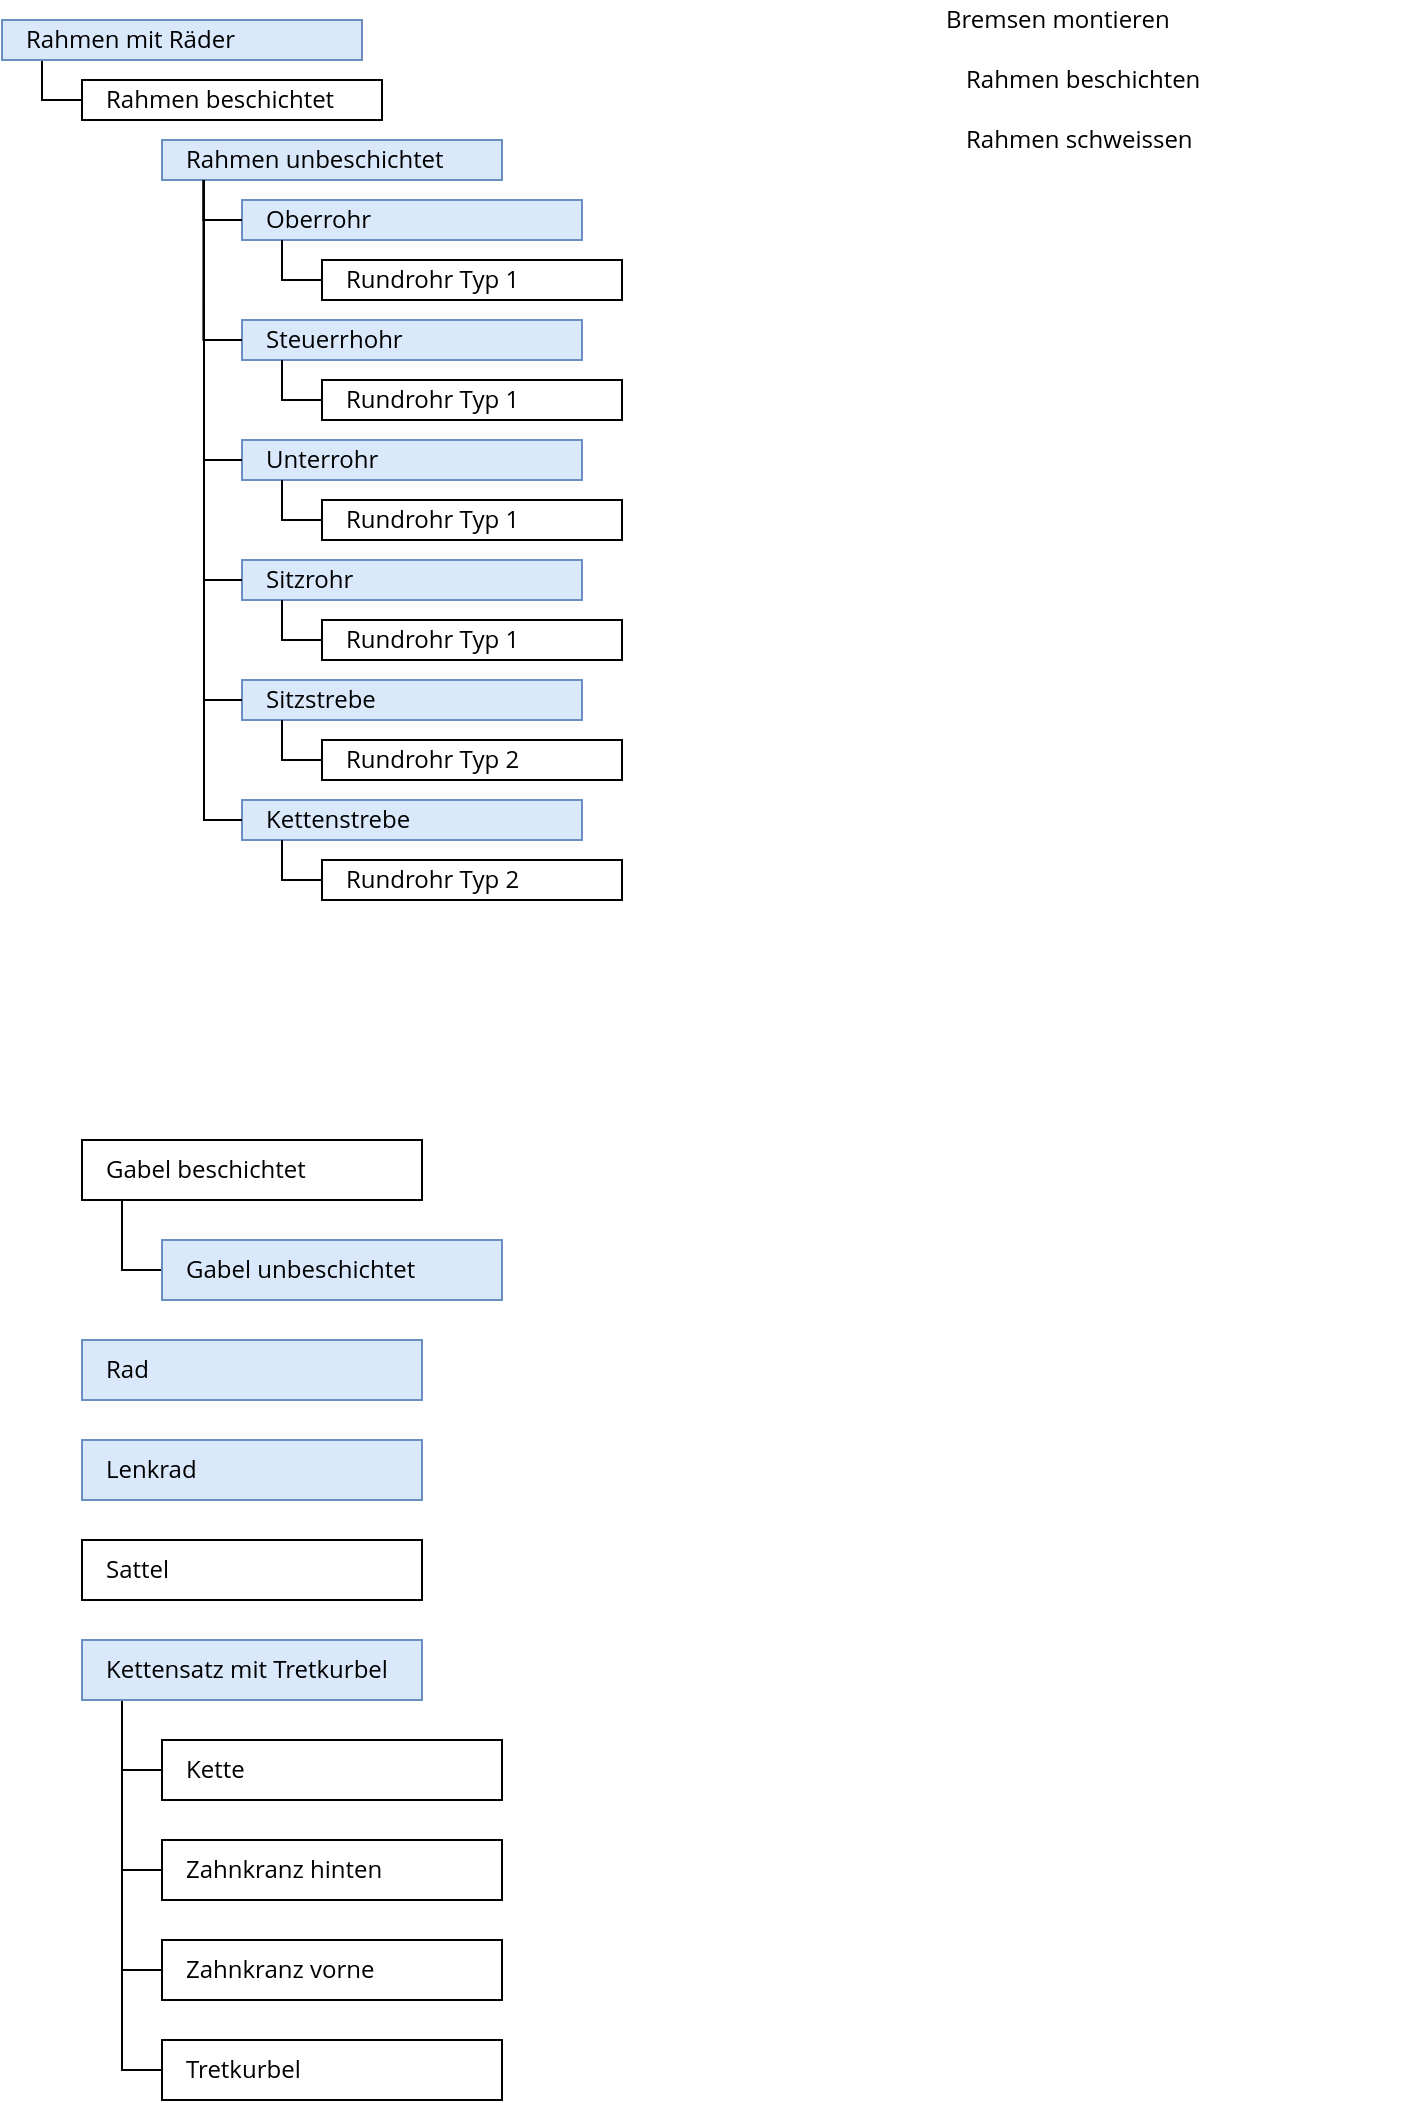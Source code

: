 <mxfile version="13.7.3" type="device"><diagram id="KVhlb9tscZICcqevTXnx" name="Seite-1"><mxGraphModel dx="760" dy="396" grid="0" gridSize="10" guides="1" tooltips="1" connect="1" arrows="1" fold="1" page="1" pageScale="1" pageWidth="827" pageHeight="1169" math="0" shadow="0"><root><mxCell id="0"/><mxCell id="1" parent="0"/><mxCell id="fXGUU0Yyf9Z70iMtAzyA-18" value="" style="edgeStyle=orthogonalEdgeStyle;rounded=0;orthogonalLoop=1;jettySize=auto;html=1;endArrow=none;endFill=0;entryX=0;entryY=0.5;entryDx=0;entryDy=0;" parent="1" source="fXGUU0Yyf9Z70iMtAzyA-2" target="fXGUU0Yyf9Z70iMtAzyA-13" edge="1"><mxGeometry relative="1" as="geometry"><Array as="points"><mxPoint x="120" y="120"/></Array></mxGeometry></mxCell><mxCell id="fXGUU0Yyf9Z70iMtAzyA-2" value="&lt;font face=&quot;Open Sans&quot;&gt;Rahmen mit Räder&lt;/font&gt;" style="rounded=0;whiteSpace=wrap;html=1;fillColor=#dae8fc;strokeColor=#6c8ebf;align=left;spacingLeft=10;" parent="1" vertex="1"><mxGeometry x="100" y="80" width="180" height="20" as="geometry"/></mxCell><mxCell id="fXGUU0Yyf9Z70iMtAzyA-13" value="&lt;font face=&quot;Open Sans&quot;&gt;Rahmen beschichtet&lt;/font&gt;" style="rounded=0;whiteSpace=wrap;html=1;spacingLeft=10;align=left;" parent="1" vertex="1"><mxGeometry x="140" y="110" width="150" height="20" as="geometry"/></mxCell><mxCell id="fXGUU0Yyf9Z70iMtAzyA-22" value="&lt;font face=&quot;Open Sans&quot;&gt;Rahmen unbeschichtet&lt;/font&gt;" style="rounded=0;whiteSpace=wrap;html=1;align=left;spacingLeft=10;fillColor=#dae8fc;strokeColor=#6c8ebf;" parent="1" vertex="1"><mxGeometry x="180" y="140" width="170" height="20" as="geometry"/></mxCell><mxCell id="vApLhVhAzLAlwwpgrVdj-2" value="&lt;font face=&quot;Open Sans&quot;&gt;Rahmen beschichten&lt;/font&gt;" style="rounded=0;whiteSpace=wrap;html=1;spacingLeft=10;align=left;strokeColor=none;" parent="1" vertex="1"><mxGeometry x="570" y="100" width="240" height="20" as="geometry"/></mxCell><mxCell id="vApLhVhAzLAlwwpgrVdj-4" value="&lt;font face=&quot;Open Sans&quot;&gt;Rahmen schweissen&lt;/font&gt;" style="rounded=0;whiteSpace=wrap;html=1;spacingLeft=10;align=left;strokeColor=none;" parent="1" vertex="1"><mxGeometry x="570" y="130" width="240" height="20" as="geometry"/></mxCell><mxCell id="vApLhVhAzLAlwwpgrVdj-5" value="&lt;font face=&quot;Open Sans&quot;&gt;Rad&lt;/font&gt;" style="rounded=0;whiteSpace=wrap;html=1;spacingLeft=10;align=left;fillColor=#dae8fc;strokeColor=#6c8ebf;" parent="1" vertex="1"><mxGeometry x="140" y="740" width="170" height="30" as="geometry"/></mxCell><mxCell id="vApLhVhAzLAlwwpgrVdj-6" value="&lt;font face=&quot;Open Sans&quot;&gt;Bremsen montieren&lt;/font&gt;" style="rounded=0;whiteSpace=wrap;html=1;spacingLeft=10;align=left;strokeColor=none;" parent="1" vertex="1"><mxGeometry x="560" y="70" width="240" height="20" as="geometry"/></mxCell><mxCell id="vApLhVhAzLAlwwpgrVdj-10" value="&lt;font face=&quot;Open Sans&quot;&gt;Sattel&lt;/font&gt;" style="rounded=0;whiteSpace=wrap;html=1;spacingLeft=10;align=left;" parent="1" vertex="1"><mxGeometry x="140" y="840" width="170" height="30" as="geometry"/></mxCell><mxCell id="vApLhVhAzLAlwwpgrVdj-17" value="" style="edgeStyle=orthogonalEdgeStyle;rounded=0;orthogonalLoop=1;jettySize=auto;html=1;endArrow=none;endFill=0;entryX=0;entryY=0.5;entryDx=0;entryDy=0;" parent="1" source="vApLhVhAzLAlwwpgrVdj-11" target="vApLhVhAzLAlwwpgrVdj-16" edge="1"><mxGeometry relative="1" as="geometry"><Array as="points"><mxPoint x="160" y="705"/></Array></mxGeometry></mxCell><mxCell id="vApLhVhAzLAlwwpgrVdj-11" value="&lt;font face=&quot;Open Sans&quot;&gt;Gabel beschichtet&lt;/font&gt;" style="rounded=0;whiteSpace=wrap;html=1;spacingLeft=10;align=left;" parent="1" vertex="1"><mxGeometry x="140" y="640" width="170" height="30" as="geometry"/></mxCell><mxCell id="vApLhVhAzLAlwwpgrVdj-26" value="" style="edgeStyle=orthogonalEdgeStyle;rounded=0;orthogonalLoop=1;jettySize=auto;html=1;endArrow=none;endFill=0;entryX=0;entryY=0.5;entryDx=0;entryDy=0;" parent="1" source="vApLhVhAzLAlwwpgrVdj-12" target="vApLhVhAzLAlwwpgrVdj-22" edge="1"><mxGeometry relative="1" as="geometry"><Array as="points"><mxPoint x="160" y="955"/></Array></mxGeometry></mxCell><mxCell id="vApLhVhAzLAlwwpgrVdj-28" value="" style="edgeStyle=orthogonalEdgeStyle;rounded=0;orthogonalLoop=1;jettySize=auto;html=1;endArrow=none;endFill=0;entryX=0;entryY=0.5;entryDx=0;entryDy=0;" parent="1" source="vApLhVhAzLAlwwpgrVdj-12" target="vApLhVhAzLAlwwpgrVdj-23" edge="1"><mxGeometry relative="1" as="geometry"><Array as="points"><mxPoint x="160" y="1005"/></Array></mxGeometry></mxCell><mxCell id="vApLhVhAzLAlwwpgrVdj-29" value="" style="edgeStyle=orthogonalEdgeStyle;rounded=0;orthogonalLoop=1;jettySize=auto;html=1;endArrow=none;endFill=0;entryX=0;entryY=0.5;entryDx=0;entryDy=0;" parent="1" source="vApLhVhAzLAlwwpgrVdj-12" target="vApLhVhAzLAlwwpgrVdj-25" edge="1"><mxGeometry relative="1" as="geometry"><Array as="points"><mxPoint x="160" y="1105"/></Array></mxGeometry></mxCell><mxCell id="vApLhVhAzLAlwwpgrVdj-12" value="&lt;font face=&quot;Open Sans&quot;&gt;Kettensatz mit Tretkurbel&lt;/font&gt;" style="rounded=0;whiteSpace=wrap;html=1;spacingLeft=10;align=left;fillColor=#dae8fc;strokeColor=#6c8ebf;" parent="1" vertex="1"><mxGeometry x="140" y="890" width="170" height="30" as="geometry"/></mxCell><mxCell id="vApLhVhAzLAlwwpgrVdj-13" value="&lt;font face=&quot;Open Sans&quot;&gt;Lenkrad&lt;/font&gt;" style="rounded=0;whiteSpace=wrap;html=1;spacingLeft=10;align=left;fillColor=#dae8fc;strokeColor=#6c8ebf;" parent="1" vertex="1"><mxGeometry x="140" y="790" width="170" height="30" as="geometry"/></mxCell><mxCell id="vApLhVhAzLAlwwpgrVdj-16" value="&lt;font face=&quot;Open Sans&quot;&gt;Gabel unbeschichtet&lt;/font&gt;" style="rounded=0;whiteSpace=wrap;html=1;spacingLeft=10;align=left;fillColor=#dae8fc;strokeColor=#6c8ebf;" parent="1" vertex="1"><mxGeometry x="180" y="690" width="170" height="30" as="geometry"/></mxCell><mxCell id="vApLhVhAzLAlwwpgrVdj-30" style="edgeStyle=orthogonalEdgeStyle;rounded=0;orthogonalLoop=1;jettySize=auto;html=1;entryX=0;entryY=0.5;entryDx=0;entryDy=0;endArrow=none;endFill=0;" parent="1" source="vApLhVhAzLAlwwpgrVdj-22" target="vApLhVhAzLAlwwpgrVdj-24" edge="1"><mxGeometry relative="1" as="geometry"><Array as="points"><mxPoint x="160" y="955"/><mxPoint x="160" y="1055"/></Array></mxGeometry></mxCell><mxCell id="vApLhVhAzLAlwwpgrVdj-22" value="&lt;font face=&quot;Open Sans&quot;&gt;Kette&lt;/font&gt;" style="rounded=0;whiteSpace=wrap;html=1;spacingLeft=10;align=left;" parent="1" vertex="1"><mxGeometry x="180" y="940" width="170" height="30" as="geometry"/></mxCell><mxCell id="vApLhVhAzLAlwwpgrVdj-23" value="&lt;font face=&quot;Open Sans&quot;&gt;Zahnkranz hinten&lt;/font&gt;" style="rounded=0;whiteSpace=wrap;html=1;spacingLeft=10;align=left;" parent="1" vertex="1"><mxGeometry x="180" y="990" width="170" height="30" as="geometry"/></mxCell><mxCell id="vApLhVhAzLAlwwpgrVdj-24" value="&lt;font face=&quot;Open Sans&quot;&gt;Zahnkranz vorne&lt;/font&gt;" style="rounded=0;whiteSpace=wrap;html=1;spacingLeft=10;align=left;" parent="1" vertex="1"><mxGeometry x="180" y="1040" width="170" height="30" as="geometry"/></mxCell><mxCell id="vApLhVhAzLAlwwpgrVdj-25" value="&lt;font face=&quot;Open Sans&quot;&gt;Tretkurbel&lt;/font&gt;" style="rounded=0;whiteSpace=wrap;html=1;spacingLeft=10;align=left;" parent="1" vertex="1"><mxGeometry x="180" y="1090" width="170" height="30" as="geometry"/></mxCell><mxCell id="3BxxU9GrlRg7SPZLYVwm-1" value="&lt;font face=&quot;Open Sans&quot;&gt;Rundrohr Typ 1&lt;/font&gt;" style="rounded=0;whiteSpace=wrap;html=1;spacingLeft=10;align=left;" parent="1" vertex="1"><mxGeometry x="260" y="200" width="150" height="20" as="geometry"/></mxCell><mxCell id="3BxxU9GrlRg7SPZLYVwm-3" value="&lt;font face=&quot;Open Sans&quot;&gt;Oberrohr&lt;/font&gt;" style="rounded=0;whiteSpace=wrap;html=1;align=left;spacingLeft=10;fillColor=#dae8fc;strokeColor=#6c8ebf;" parent="1" vertex="1"><mxGeometry x="220" y="170" width="170" height="20" as="geometry"/></mxCell><mxCell id="3BxxU9GrlRg7SPZLYVwm-4" value="&lt;font face=&quot;Open Sans&quot;&gt;Steuerrhohr&lt;br&gt;&lt;/font&gt;" style="rounded=0;whiteSpace=wrap;html=1;align=left;spacingLeft=10;fillColor=#dae8fc;strokeColor=#6c8ebf;" parent="1" vertex="1"><mxGeometry x="220" y="230" width="170" height="20" as="geometry"/></mxCell><mxCell id="3BxxU9GrlRg7SPZLYVwm-5" value="&lt;font face=&quot;Open Sans&quot;&gt;Unterrohr&lt;br&gt;&lt;/font&gt;" style="rounded=0;whiteSpace=wrap;html=1;align=left;spacingLeft=10;fillColor=#dae8fc;strokeColor=#6c8ebf;" parent="1" vertex="1"><mxGeometry x="220" y="290" width="170" height="20" as="geometry"/></mxCell><mxCell id="3BxxU9GrlRg7SPZLYVwm-6" value="&lt;font face=&quot;Open Sans&quot;&gt;Sitzrohr&lt;br&gt;&lt;/font&gt;" style="rounded=0;whiteSpace=wrap;html=1;align=left;spacingLeft=10;fillColor=#dae8fc;strokeColor=#6c8ebf;" parent="1" vertex="1"><mxGeometry x="220" y="350" width="170" height="20" as="geometry"/></mxCell><mxCell id="3BxxU9GrlRg7SPZLYVwm-7" value="&lt;font face=&quot;Open Sans&quot;&gt;Sitzstrebe&lt;br&gt;&lt;/font&gt;" style="rounded=0;whiteSpace=wrap;html=1;align=left;spacingLeft=10;fillColor=#dae8fc;strokeColor=#6c8ebf;" parent="1" vertex="1"><mxGeometry x="220" y="410" width="170" height="20" as="geometry"/></mxCell><mxCell id="3BxxU9GrlRg7SPZLYVwm-8" value="&lt;font face=&quot;Open Sans&quot;&gt;Kettenstrebe&lt;br&gt;&lt;/font&gt;" style="rounded=0;whiteSpace=wrap;html=1;align=left;spacingLeft=10;fillColor=#dae8fc;strokeColor=#6c8ebf;" parent="1" vertex="1"><mxGeometry x="220" y="470" width="170" height="20" as="geometry"/></mxCell><mxCell id="3BxxU9GrlRg7SPZLYVwm-9" value="&lt;font face=&quot;Open Sans&quot;&gt;Rundrohr Typ 1&lt;/font&gt;" style="rounded=0;whiteSpace=wrap;html=1;spacingLeft=10;align=left;" parent="1" vertex="1"><mxGeometry x="260" y="260" width="150" height="20" as="geometry"/></mxCell><mxCell id="3BxxU9GrlRg7SPZLYVwm-10" value="&lt;font face=&quot;Open Sans&quot;&gt;Rundrohr Typ 1&lt;/font&gt;" style="rounded=0;whiteSpace=wrap;html=1;spacingLeft=10;align=left;" parent="1" vertex="1"><mxGeometry x="260" y="320" width="150" height="20" as="geometry"/></mxCell><mxCell id="3BxxU9GrlRg7SPZLYVwm-11" value="&lt;font face=&quot;Open Sans&quot;&gt;Rundrohr Typ 1&lt;/font&gt;" style="rounded=0;whiteSpace=wrap;html=1;spacingLeft=10;align=left;" parent="1" vertex="1"><mxGeometry x="260" y="380" width="150" height="20" as="geometry"/></mxCell><mxCell id="3BxxU9GrlRg7SPZLYVwm-12" value="&lt;font face=&quot;Open Sans&quot;&gt;Rundrohr Typ 2&lt;/font&gt;" style="rounded=0;whiteSpace=wrap;html=1;spacingLeft=10;align=left;" parent="1" vertex="1"><mxGeometry x="260" y="440" width="150" height="20" as="geometry"/></mxCell><mxCell id="3BxxU9GrlRg7SPZLYVwm-13" value="&lt;font face=&quot;Open Sans&quot;&gt;Rundrohr Typ 2&lt;/font&gt;" style="rounded=0;whiteSpace=wrap;html=1;spacingLeft=10;align=left;" parent="1" vertex="1"><mxGeometry x="260" y="500" width="150" height="20" as="geometry"/></mxCell><mxCell id="Ts_dsMdi-mZaEP02pMgj-1" value="" style="edgeStyle=orthogonalEdgeStyle;rounded=0;orthogonalLoop=1;jettySize=auto;html=1;endArrow=none;endFill=0;entryX=0;entryY=0.5;entryDx=0;entryDy=0;exitX=0.122;exitY=1.017;exitDx=0;exitDy=0;exitPerimeter=0;" edge="1" parent="1" source="fXGUU0Yyf9Z70iMtAzyA-22" target="3BxxU9GrlRg7SPZLYVwm-3"><mxGeometry relative="1" as="geometry"><Array as="points"><mxPoint x="201" y="180"/></Array><mxPoint x="194" y="164" as="sourcePoint"/><mxPoint x="190" y="160" as="targetPoint"/></mxGeometry></mxCell><mxCell id="Ts_dsMdi-mZaEP02pMgj-2" value="" style="edgeStyle=orthogonalEdgeStyle;rounded=0;orthogonalLoop=1;jettySize=auto;html=1;endArrow=none;endFill=0;entryX=0;entryY=0.5;entryDx=0;entryDy=0;" edge="1" parent="1" source="3BxxU9GrlRg7SPZLYVwm-3" target="3BxxU9GrlRg7SPZLYVwm-1"><mxGeometry relative="1" as="geometry"><Array as="points"><mxPoint x="240" y="210"/></Array><mxPoint x="230" y="190" as="sourcePoint"/><mxPoint x="230" y="190" as="targetPoint"/></mxGeometry></mxCell><mxCell id="Ts_dsMdi-mZaEP02pMgj-3" value="" style="edgeStyle=orthogonalEdgeStyle;rounded=0;orthogonalLoop=1;jettySize=auto;html=1;endArrow=none;endFill=0;entryX=0;entryY=0.5;entryDx=0;entryDy=0;" edge="1" parent="1"><mxGeometry relative="1" as="geometry"><Array as="points"><mxPoint x="240" y="270"/></Array><mxPoint x="240" y="250" as="sourcePoint"/><mxPoint x="260" y="270" as="targetPoint"/></mxGeometry></mxCell><mxCell id="Ts_dsMdi-mZaEP02pMgj-4" value="" style="edgeStyle=orthogonalEdgeStyle;rounded=0;orthogonalLoop=1;jettySize=auto;html=1;endArrow=none;endFill=0;entryX=0;entryY=0.5;entryDx=0;entryDy=0;" edge="1" parent="1"><mxGeometry relative="1" as="geometry"><Array as="points"><mxPoint x="240" y="330"/></Array><mxPoint x="240" y="310" as="sourcePoint"/><mxPoint x="260" y="330" as="targetPoint"/></mxGeometry></mxCell><mxCell id="Ts_dsMdi-mZaEP02pMgj-5" value="" style="edgeStyle=orthogonalEdgeStyle;rounded=0;orthogonalLoop=1;jettySize=auto;html=1;endArrow=none;endFill=0;entryX=0;entryY=0.5;entryDx=0;entryDy=0;" edge="1" parent="1"><mxGeometry relative="1" as="geometry"><Array as="points"><mxPoint x="240" y="390"/></Array><mxPoint x="240" y="370" as="sourcePoint"/><mxPoint x="260" y="390" as="targetPoint"/></mxGeometry></mxCell><mxCell id="Ts_dsMdi-mZaEP02pMgj-6" value="" style="edgeStyle=orthogonalEdgeStyle;rounded=0;orthogonalLoop=1;jettySize=auto;html=1;endArrow=none;endFill=0;entryX=0;entryY=0.5;entryDx=0;entryDy=0;" edge="1" parent="1"><mxGeometry relative="1" as="geometry"><Array as="points"><mxPoint x="240" y="450"/></Array><mxPoint x="240" y="430" as="sourcePoint"/><mxPoint x="260" y="450" as="targetPoint"/></mxGeometry></mxCell><mxCell id="Ts_dsMdi-mZaEP02pMgj-8" value="" style="edgeStyle=orthogonalEdgeStyle;rounded=0;orthogonalLoop=1;jettySize=auto;html=1;endArrow=none;endFill=0;entryX=0;entryY=0.5;entryDx=0;entryDy=0;" edge="1" parent="1"><mxGeometry relative="1" as="geometry"><Array as="points"><mxPoint x="240" y="510"/></Array><mxPoint x="240" y="490" as="sourcePoint"/><mxPoint x="260" y="510" as="targetPoint"/></mxGeometry></mxCell><mxCell id="Ts_dsMdi-mZaEP02pMgj-9" value="" style="edgeStyle=orthogonalEdgeStyle;rounded=0;orthogonalLoop=1;jettySize=auto;html=1;endArrow=none;endFill=0;entryX=0;entryY=0.5;entryDx=0;entryDy=0;exitX=0.122;exitY=1;exitDx=0;exitDy=0;exitPerimeter=0;" edge="1" parent="1" source="fXGUU0Yyf9Z70iMtAzyA-22" target="3BxxU9GrlRg7SPZLYVwm-4"><mxGeometry relative="1" as="geometry"><Array as="points"><mxPoint x="201" y="240"/></Array><mxPoint x="200.74" y="170.0" as="sourcePoint"/><mxPoint x="220" y="189.66" as="targetPoint"/></mxGeometry></mxCell><mxCell id="Ts_dsMdi-mZaEP02pMgj-10" value="" style="edgeStyle=orthogonalEdgeStyle;rounded=0;orthogonalLoop=1;jettySize=auto;html=1;endArrow=none;endFill=0;entryX=0;entryY=0.5;entryDx=0;entryDy=0;" edge="1" parent="1"><mxGeometry relative="1" as="geometry"><Array as="points"><mxPoint x="201" y="300"/></Array><mxPoint x="201" y="160" as="sourcePoint"/><mxPoint x="220" y="300" as="targetPoint"/></mxGeometry></mxCell><mxCell id="Ts_dsMdi-mZaEP02pMgj-11" value="" style="edgeStyle=orthogonalEdgeStyle;rounded=0;orthogonalLoop=1;jettySize=auto;html=1;endArrow=none;endFill=0;entryX=0;entryY=0.5;entryDx=0;entryDy=0;" edge="1" parent="1"><mxGeometry relative="1" as="geometry"><Array as="points"><mxPoint x="201" y="360"/></Array><mxPoint x="201" y="160" as="sourcePoint"/><mxPoint x="220" y="360" as="targetPoint"/></mxGeometry></mxCell><mxCell id="Ts_dsMdi-mZaEP02pMgj-12" value="" style="edgeStyle=orthogonalEdgeStyle;rounded=0;orthogonalLoop=1;jettySize=auto;html=1;endArrow=none;endFill=0;entryX=0;entryY=0.5;entryDx=0;entryDy=0;" edge="1" parent="1"><mxGeometry relative="1" as="geometry"><Array as="points"><mxPoint x="201" y="420"/></Array><mxPoint x="201" y="160" as="sourcePoint"/><mxPoint x="220" y="420" as="targetPoint"/></mxGeometry></mxCell><mxCell id="Ts_dsMdi-mZaEP02pMgj-13" value="" style="edgeStyle=orthogonalEdgeStyle;rounded=0;orthogonalLoop=1;jettySize=auto;html=1;endArrow=none;endFill=0;entryX=0;entryY=0.5;entryDx=0;entryDy=0;" edge="1" parent="1"><mxGeometry relative="1" as="geometry"><Array as="points"><mxPoint x="201" y="480"/></Array><mxPoint x="201.0" y="280" as="sourcePoint"/><mxPoint x="220" y="480" as="targetPoint"/></mxGeometry></mxCell></root></mxGraphModel></diagram></mxfile>